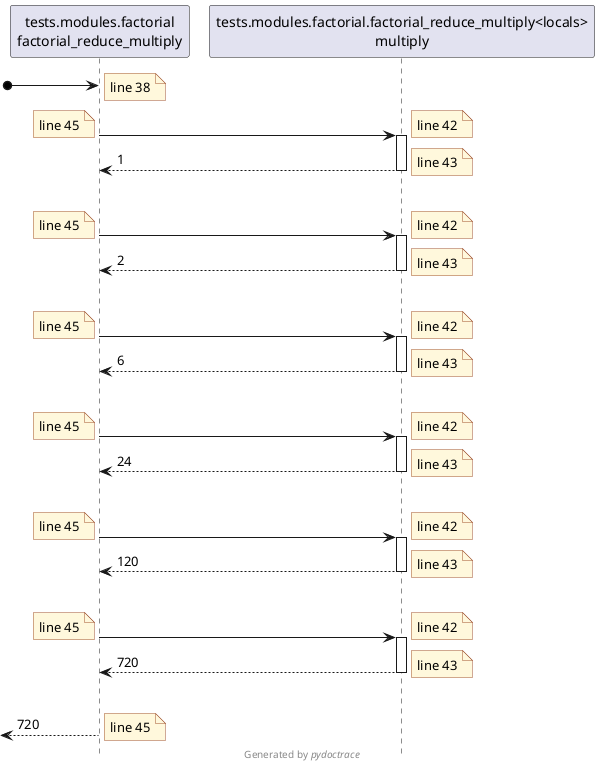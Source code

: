 @startuml tests.modules.factorial.factorial_reduce_multiply-sequence
skinparam BoxPadding 10
skinparam ParticipantPadding 5
skinparam NoteBackgroundColor Cornsilk
skinparam NoteBorderColor Sienna
hide footbox

[o-> "tests.modules.factorial\nfactorial_reduce_multiply"
note right: line 38

"tests.modules.factorial\nfactorial_reduce_multiply" -> "tests.modules.factorial.factorial_reduce_multiply<locals>\nmultiply" ++
note left: line 45
note right: line 42

return 1
note right: line 43
|||

"tests.modules.factorial\nfactorial_reduce_multiply" -> "tests.modules.factorial.factorial_reduce_multiply<locals>\nmultiply" ++
note left: line 45
note right: line 42

return 2
note right: line 43
|||

"tests.modules.factorial\nfactorial_reduce_multiply" -> "tests.modules.factorial.factorial_reduce_multiply<locals>\nmultiply" ++
note left: line 45
note right: line 42

return 6
note right: line 43
|||

"tests.modules.factorial\nfactorial_reduce_multiply" -> "tests.modules.factorial.factorial_reduce_multiply<locals>\nmultiply" ++
note left: line 45
note right: line 42

return 24
note right: line 43
|||

"tests.modules.factorial\nfactorial_reduce_multiply" -> "tests.modules.factorial.factorial_reduce_multiply<locals>\nmultiply" ++
note left: line 45
note right: line 42

return 120
note right: line 43
|||

"tests.modules.factorial\nfactorial_reduce_multiply" -> "tests.modules.factorial.factorial_reduce_multiply<locals>\nmultiply" ++
note left: line 45
note right: line 42

return 720
note right: line 43
|||

[<-- "tests.modules.factorial\nfactorial_reduce_multiply": 720
note right: line 45

footer Generated by //pydoctrace//
@enduml
